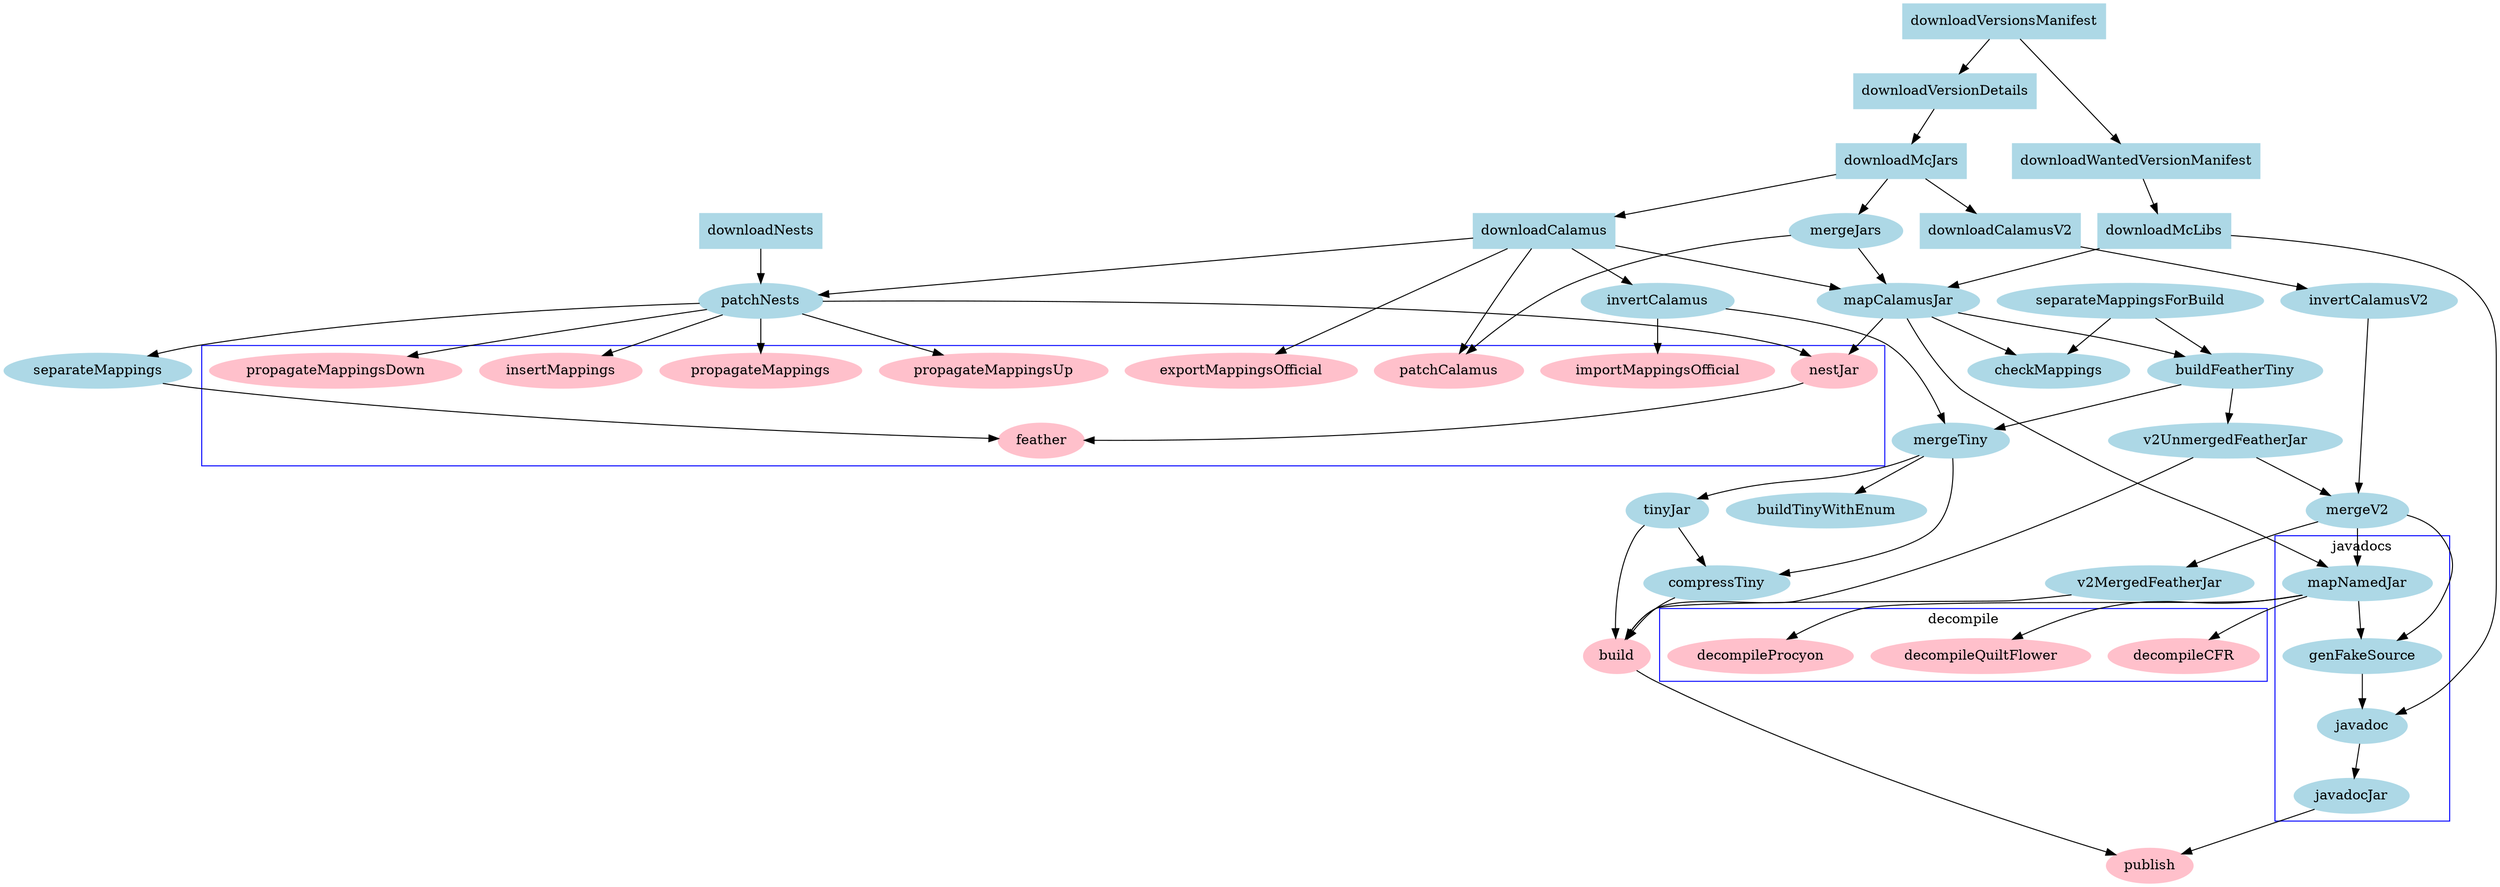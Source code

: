 // color = pink:
// Any task you would "invoke" from externally
//
// color = lightblue:
// Any task that is used internally
//
// shape = rect:
// Any "download" task
//
// subgraph {}
// Any task for some given topic

digraph G {
    node [style=filled];
    color = blue;

    // COMMENT OUT

    insertMappings[color = pink];
    patchNests -> insertMappings;

    propagateMappingsDown[color = pink];
    patchNests -> propagateMappingsDown;

    propagateMappingsUp[color = pink];
    patchNests -> propagateMappingsUp;

    propagateMappings[color = pink];
    patchNests -> propagateMappings;

    feather[color = pink];
    nestJar, separateMappings -> feather;

    importMappingsOfficial[color = pink];
    invertCalamus -> importMappingsOfficial;

    patchCalamus[color = pink];
    mergeJars, downloadCalamus -> patchCalamus;

    exportMappingsOfficial[color = pink];
    downloadCalamus -> exportMappingsOfficial;

    decompileCFR[color = pink];
    mapNamedJar -> decompileCFR;

    decompileQuiltFlower[color = pink];
    mapNamedJar -> decompileQuiltFlower;

    decompileProcyon[color = pink];
    mapNamedJar -> decompileProcyon;

    nestJar[color = pink];
    mapCalamusJar -> nestJar;
    patchNests -> nestJar;

    downloadNests[color = lightblue, shape = rect];

    patchNests[color = lightblue];
    downloadNests, downloadCalamus -> patchNests;

    separateMappings[color = lightblue];
    patchNests -> separateMappings;

    checkMappings[color = lightblue];
    mapCalamusJar, separateMappingsForBuild -> checkMappings;

    buildTinyWithEnum[color = lightblue];
    mergeTiny -> buildTinyWithEnum;

    subgraph cluster_decompile {
        label = "decompile";
        color = blue;

        decompileProcyon, decompileCFR, decompileQuiltFlower;
    }

    subgraph cluster_operations {
        color = blue;

        propagateMappings, propagateMappingsUp, propagateMappingsDown,
        insertMappings, feather, nestJar, importMappingsOfficial,
        exportMappingsOfficial, patchCalamus;
    }
    //*/

    buildFeatherTiny -> v2UnmergedFeatherJar;

    downloadVersionsManifest[color = lightblue, shape = rect];

    v2UnmergedFeatherJar[color = lightblue];

    v2MergedFeatherJar[color = lightblue];
    mergeV2 -> v2MergedFeatherJar;

    mergeV2[color = lightblue];
    v2UnmergedFeatherJar, invertCalamusV2 -> mergeV2;

    invertCalamusV2[color = lightblue];
    downloadCalamusV2 -> invertCalamusV2;

    downloadCalamusV2[color = lightblue, shape = rect];
    downloadMcJars -> downloadCalamusV2;

    mergeJars[color = lightblue];
    downloadMcJars -> mergeJars;

    downloadVersionDetails[color = lightblue, shape = rect];
    downloadVersionsManifest -> downloadVersionDetails;

    downloadMcJars[color = lightblue, shape = rect];
    downloadVersionDetails -> downloadMcJars;

    downloadCalamus[color = lightblue, shape = rect];
    downloadMcJars -> downloadCalamus;

    downloadWantedVersionManifest[color = lightblue, shape = rect];
    downloadVersionsManifest -> downloadWantedVersionManifest;

    downloadMcLibs[color = lightblue, shape = rect];
    downloadWantedVersionManifest -> downloadMcLibs;

    mapCalamusJar[color = lightblue];
    downloadMcLibs, downloadCalamus, mergeJars -> mapCalamusJar;

    buildFeatherTiny[color = lightblue];
    mapCalamusJar, separateMappingsForBuild -> buildFeatherTiny;

    // COMMENT OUT

    invertCalamus[color = lightblue];
    downloadCalamus -> invertCalamus;

    mergeTiny[color = lightblue];
    buildFeatherTiny, invertCalamus -> mergeTiny;

    tinyJar[color = lightblue];
    mergeTiny -> tinyJar;

    compressTiny[color = lightblue];
    tinyJar, mergeTiny -> compressTiny;

    compressTiny, tinyJar -> build;
    //*/

    separateMappingsForBuild[color = lightblue];

    build[color = pink];
    v2UnmergedFeatherJar, v2MergedFeatherJar -> build;

    // COMMENT OUT

    subgraph cluster_javadocs {
        label = "javadocs"
        color = blue;

        mapNamedJar, genFakeSource, javadoc, javadocJar;
    }

    mapNamedJar[color = lightblue];
    mergeV2, mapCalamusJar -> mapNamedJar;

    genFakeSource[color = lightblue];
    mergeV2, mapNamedJar -> genFakeSource;

    javadoc[color = lightblue];
    genFakeSource, downloadMcLibs -> javadoc;

    javadocJar[color = lightblue];
    javadoc -> javadocJar;

    javadocJar -> publish;
    //*/

    publish[color = pink];
    build -> publish;
}
